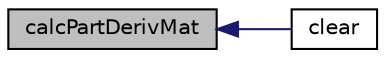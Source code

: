 digraph "calcPartDerivMat"
{
  bgcolor="transparent";
  edge [fontname="Helvetica",fontsize="10",labelfontname="Helvetica",labelfontsize="10"];
  node [fontname="Helvetica",fontsize="10",shape=record];
  rankdir="LR";
  Node72 [label="calcPartDerivMat",height=0.2,width=0.4,color="black", fillcolor="grey75", style="filled", fontcolor="black"];
  Node72 -> Node73 [dir="back",color="midnightblue",fontsize="10",style="solid",fontname="Helvetica"];
  Node73 [label="clear",height=0.2,width=0.4,color="black",URL="$classFoam_1_1DAPartDeriv.html#ac8bb3912a3ce86b15842e79d0b421204",tooltip="clear members in parent and child objects "];
}
